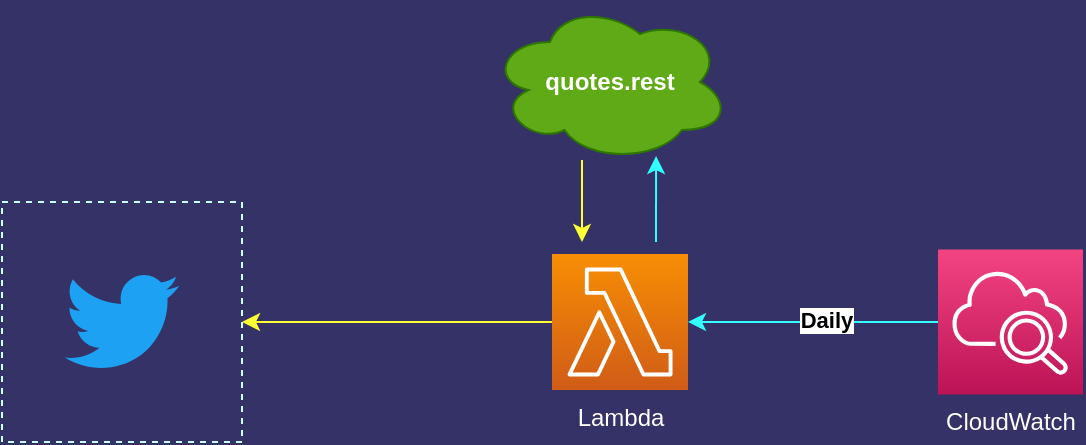 <mxfile version="13.7.9" type="device"><diagram id="PFLKbOGwS96pI4XFYxXp" name="Page-1"><mxGraphModel dx="850" dy="610" grid="0" gridSize="10" guides="1" tooltips="1" connect="1" arrows="1" fold="1" page="1" pageScale="1" pageWidth="1169" pageHeight="827" background="#343266" math="0" shadow="0"><root><mxCell id="0"/><mxCell id="1" parent="0"/><mxCell id="aEvgAf3QkY80kcXEhjPX-4" value="" style="rounded=0;whiteSpace=wrap;html=1;dashed=1;fillColor=none;strokeColor=#CCFFFF;" vertex="1" parent="1"><mxGeometry x="80" y="160" width="120" height="120" as="geometry"/></mxCell><mxCell id="aEvgAf3QkY80kcXEhjPX-5" value="" style="dashed=0;outlineConnect=0;html=1;align=center;labelPosition=center;verticalLabelPosition=bottom;verticalAlign=top;shape=mxgraph.weblogos.twitter;fillColor=#1DA1F2;strokeColor=none" vertex="1" parent="1"><mxGeometry x="111.43" y="195" width="57.14" height="50" as="geometry"/></mxCell><mxCell id="aEvgAf3QkY80kcXEhjPX-12" style="edgeStyle=orthogonalEdgeStyle;rounded=0;orthogonalLoop=1;jettySize=auto;html=1;fillColor=#d80073;strokeColor=#33FFFF;" edge="1" parent="1" source="aEvgAf3QkY80kcXEhjPX-6" target="aEvgAf3QkY80kcXEhjPX-7"><mxGeometry relative="1" as="geometry"/></mxCell><mxCell id="aEvgAf3QkY80kcXEhjPX-13" value="Daily" style="edgeLabel;html=1;align=center;verticalAlign=middle;resizable=0;points=[];fontStyle=1" vertex="1" connectable="0" parent="aEvgAf3QkY80kcXEhjPX-12"><mxGeometry x="0.001" y="-6" relative="1" as="geometry"><mxPoint x="6" y="5" as="offset"/></mxGeometry></mxCell><mxCell id="aEvgAf3QkY80kcXEhjPX-6" value="&lt;font color=&quot;#ffffff&quot;&gt;CloudWatch&lt;/font&gt;" style="outlineConnect=0;fontColor=#232F3E;gradientColor=#F34482;gradientDirection=north;fillColor=#BC1356;strokeColor=#ffffff;dashed=0;verticalLabelPosition=bottom;verticalAlign=top;align=center;html=1;fontSize=12;fontStyle=0;aspect=fixed;shape=mxgraph.aws4.resourceIcon;resIcon=mxgraph.aws4.cloudwatch_2;" vertex="1" parent="1"><mxGeometry x="548" y="183.75" width="72.5" height="72.5" as="geometry"/></mxCell><mxCell id="aEvgAf3QkY80kcXEhjPX-14" style="edgeStyle=orthogonalEdgeStyle;rounded=0;orthogonalLoop=1;jettySize=auto;html=1;entryX=1;entryY=0.5;entryDx=0;entryDy=0;strokeColor=#FFFF33;" edge="1" parent="1" source="aEvgAf3QkY80kcXEhjPX-7" target="aEvgAf3QkY80kcXEhjPX-4"><mxGeometry relative="1" as="geometry"/></mxCell><mxCell id="aEvgAf3QkY80kcXEhjPX-7" value="&lt;font color=&quot;#ffffff&quot;&gt;Lambda&lt;/font&gt;" style="outlineConnect=0;fontColor=#232F3E;gradientColor=#F78E04;gradientDirection=north;fillColor=#D05C17;strokeColor=#ffffff;dashed=0;verticalLabelPosition=bottom;verticalAlign=top;align=center;html=1;fontSize=12;fontStyle=0;aspect=fixed;shape=mxgraph.aws4.resourceIcon;resIcon=mxgraph.aws4.lambda;" vertex="1" parent="1"><mxGeometry x="355" y="186" width="68" height="68" as="geometry"/></mxCell><mxCell id="aEvgAf3QkY80kcXEhjPX-8" value="quotes.rest" style="ellipse;shape=cloud;whiteSpace=wrap;html=1;fillColor=#60a917;strokeColor=#2D7600;fontStyle=1;fontColor=#ffffff;" vertex="1" parent="1"><mxGeometry x="324" y="60" width="120" height="80" as="geometry"/></mxCell><mxCell id="aEvgAf3QkY80kcXEhjPX-10" value="" style="endArrow=classic;html=1;entryX=0.692;entryY=0.963;entryDx=0;entryDy=0;entryPerimeter=0;fillColor=#d80073;strokeColor=#33FFFF;" edge="1" parent="1" target="aEvgAf3QkY80kcXEhjPX-8"><mxGeometry width="50" height="50" relative="1" as="geometry"><mxPoint x="407" y="180" as="sourcePoint"/><mxPoint x="430" y="150" as="targetPoint"/></mxGeometry></mxCell><mxCell id="aEvgAf3QkY80kcXEhjPX-11" value="" style="endArrow=classic;html=1;strokeColor=#FFFF33;" edge="1" parent="1"><mxGeometry width="50" height="50" relative="1" as="geometry"><mxPoint x="370" y="139" as="sourcePoint"/><mxPoint x="370" y="180" as="targetPoint"/></mxGeometry></mxCell></root></mxGraphModel></diagram></mxfile>